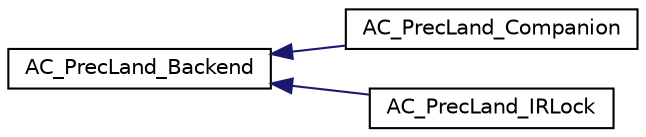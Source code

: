 digraph "Graphical Class Hierarchy"
{
 // INTERACTIVE_SVG=YES
  edge [fontname="Helvetica",fontsize="10",labelfontname="Helvetica",labelfontsize="10"];
  node [fontname="Helvetica",fontsize="10",shape=record];
  rankdir="LR";
  Node1 [label="AC_PrecLand_Backend",height=0.2,width=0.4,color="black", fillcolor="white", style="filled",URL="$classAC__PrecLand__Backend.html",tooltip="-*- tab-width: 4; Mode: C++; c-basic-offset: 4; indent-tabs-mode: nil -*- "];
  Node1 -> Node2 [dir="back",color="midnightblue",fontsize="10",style="solid",fontname="Helvetica"];
  Node2 [label="AC_PrecLand_Companion",height=0.2,width=0.4,color="black", fillcolor="white", style="filled",URL="$classAC__PrecLand__Companion.html",tooltip="-*- tab-width: 4; Mode: C++; c-basic-offset: 4; indent-tabs-mode: nil -*- "];
  Node1 -> Node3 [dir="back",color="midnightblue",fontsize="10",style="solid",fontname="Helvetica"];
  Node3 [label="AC_PrecLand_IRLock",height=0.2,width=0.4,color="black", fillcolor="white", style="filled",URL="$classAC__PrecLand__IRLock.html",tooltip="-*- tab-width: 4; Mode: C++; c-basic-offset: 4; indent-tabs-mode: nil -*- "];
}
